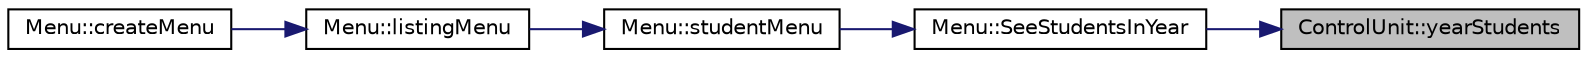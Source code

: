 digraph "ControlUnit::yearStudents"
{
 // LATEX_PDF_SIZE
  edge [fontname="Helvetica",fontsize="10",labelfontname="Helvetica",labelfontsize="10"];
  node [fontname="Helvetica",fontsize="10",shape=record];
  rankdir="RL";
  Node1 [label="ControlUnit::yearStudents",height=0.2,width=0.4,color="black", fillcolor="grey75", style="filled", fontcolor="black",tooltip="Displays the students from a specific year."];
  Node1 -> Node2 [dir="back",color="midnightblue",fontsize="10",style="solid"];
  Node2 [label="Menu::SeeStudentsInYear",height=0.2,width=0.4,color="black", fillcolor="white", style="filled",URL="$class_menu.html#af70fc139163bc8f3915a907c60b8e5b4",tooltip="Lists all the students in a specific year."];
  Node2 -> Node3 [dir="back",color="midnightblue",fontsize="10",style="solid"];
  Node3 [label="Menu::studentMenu",height=0.2,width=0.4,color="black", fillcolor="white", style="filled",URL="$class_menu.html#a66828d2cad3aae2e602ad2454c8ea8d7",tooltip="Enters the student menu, which allows the user to see all students from a year, course or class."];
  Node3 -> Node4 [dir="back",color="midnightblue",fontsize="10",style="solid"];
  Node4 [label="Menu::listingMenu",height=0.2,width=0.4,color="black", fillcolor="white", style="filled",URL="$class_menu.html#af1ba39157732b6b1015cfe7b5a5c3353",tooltip="Enters the listing menu, which allows the user to list students, see schedules etc."];
  Node4 -> Node5 [dir="back",color="midnightblue",fontsize="10",style="solid"];
  Node5 [label="Menu::createMenu",height=0.2,width=0.4,color="black", fillcolor="white", style="filled",URL="$class_menu.html#a4cf70fb5ce8bc6bfcad587d74ff644d4",tooltip="Creates the menu."];
}
